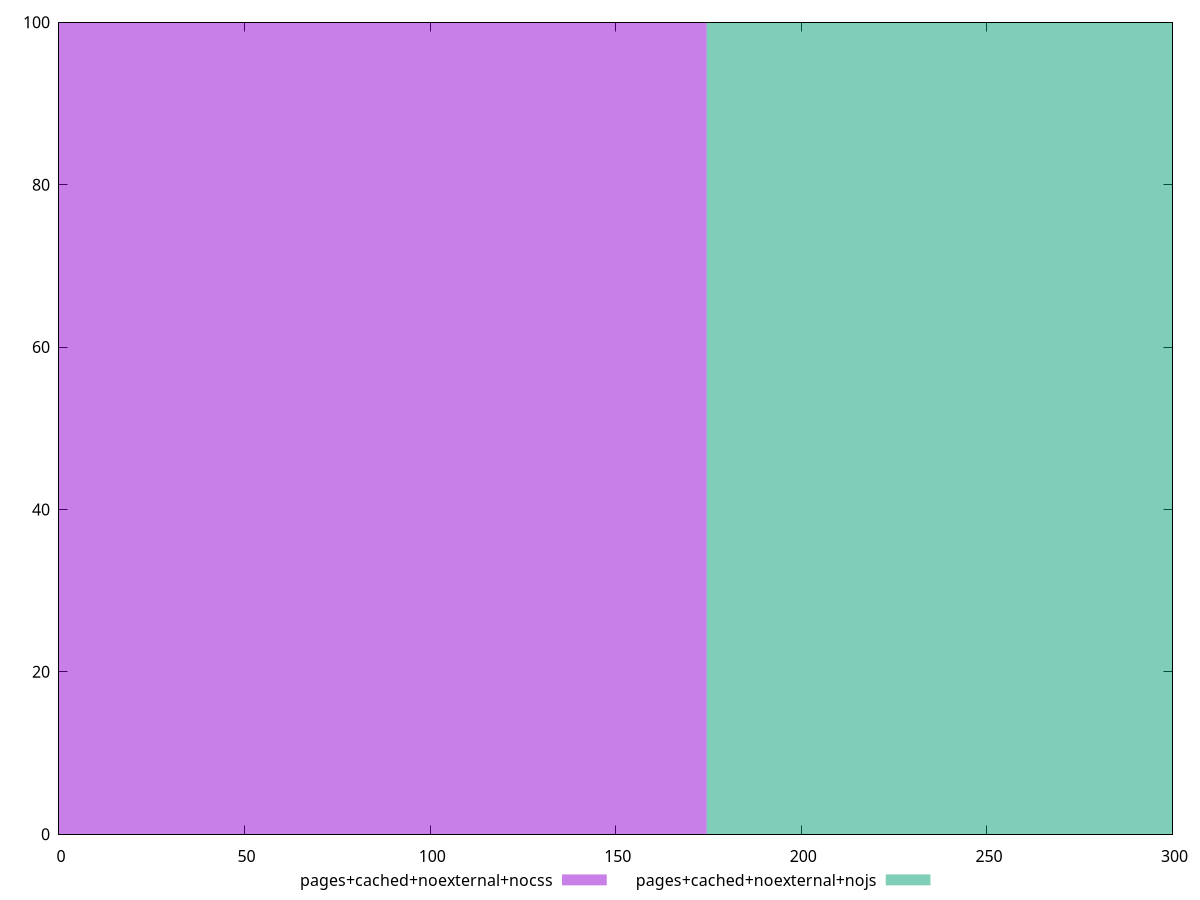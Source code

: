 reset

$pagesCachedNoexternalNocss <<EOF
0 100
EOF

$pagesCachedNoexternalNojs <<EOF
349.01414899532614 100
EOF

set key outside below
set boxwidth 349.01414899532614
set xrange [0:300]
set yrange [0:100]
set style fill transparent solid 0.5 noborder
set terminal svg size 640, 500 enhanced background rgb 'white'
set output "report_00007_2020-12-11T15:55:29.892Z/unused-css-rules/comparison/histogram/9_vs_10.svg"

plot $pagesCachedNoexternalNocss title "pages+cached+noexternal+nocss" with boxes, \
     $pagesCachedNoexternalNojs title "pages+cached+noexternal+nojs" with boxes

reset

